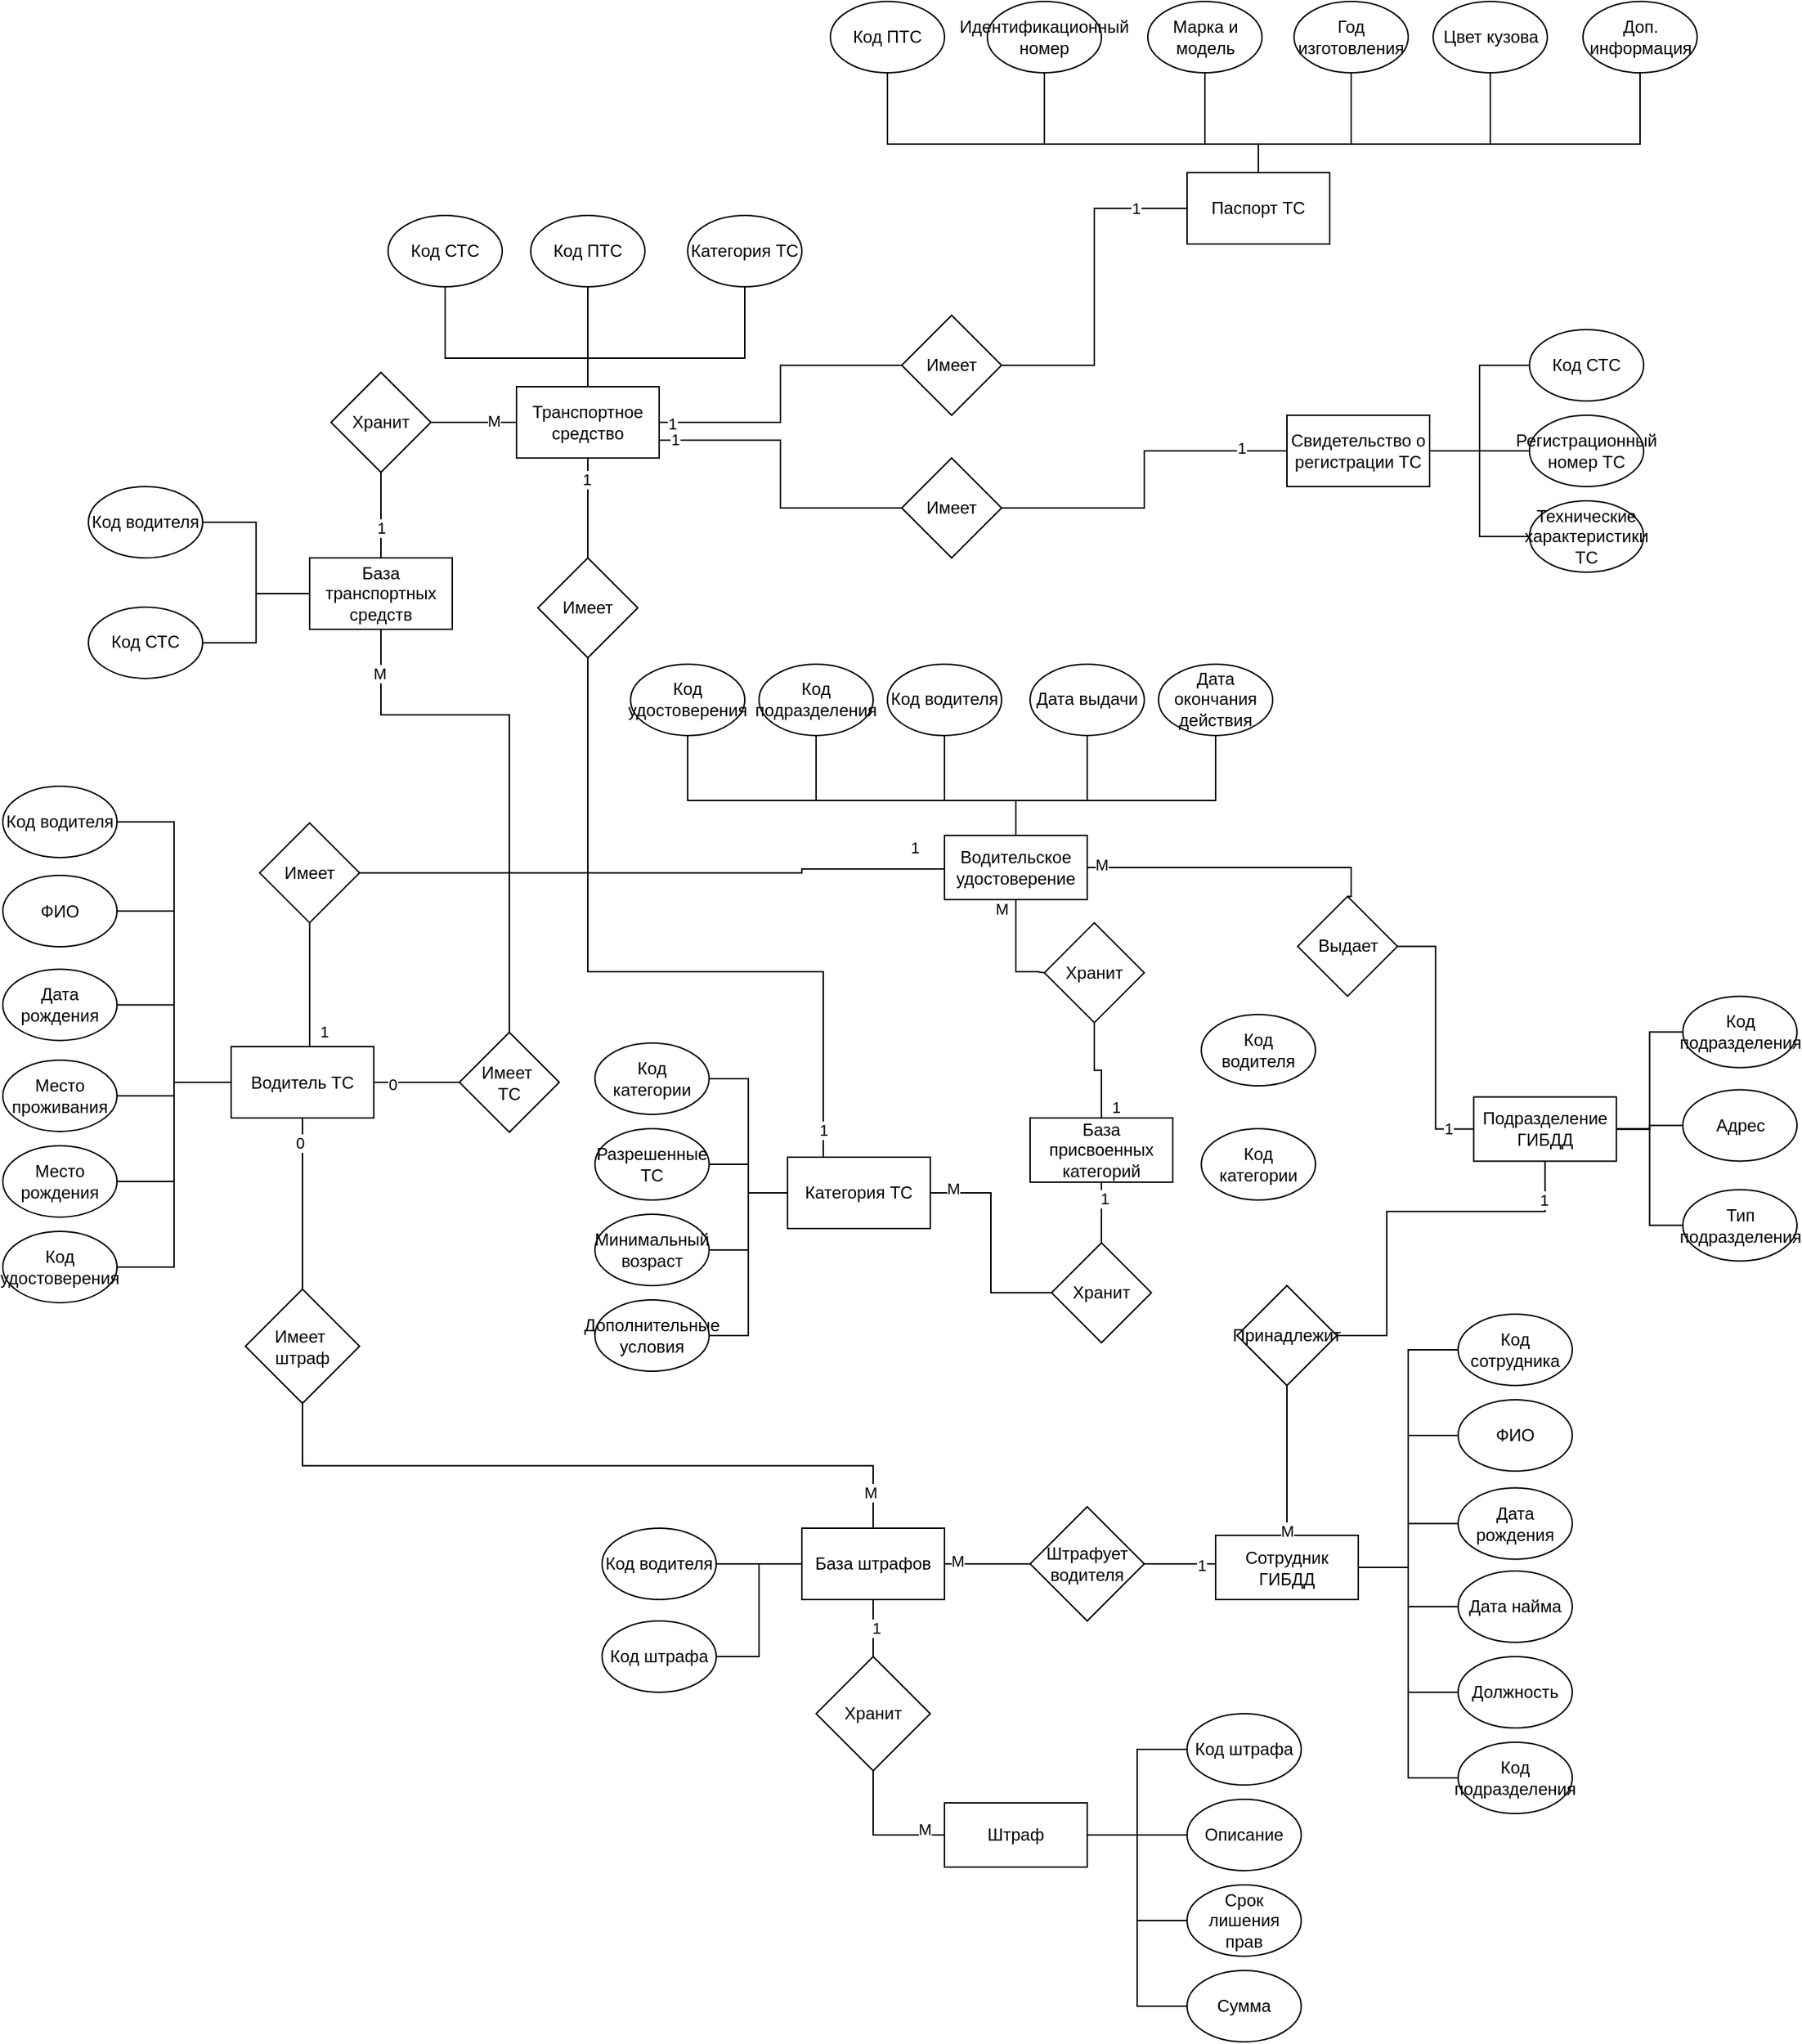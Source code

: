 <mxfile version="24.7.17">
  <diagram name="Страница — 1" id="ckJL72oD4UZl0WmPAvJ0">
    <mxGraphModel dx="636" dy="321" grid="1" gridSize="10" guides="1" tooltips="1" connect="1" arrows="1" fold="1" page="1" pageScale="1" pageWidth="1920" pageHeight="1920" math="0" shadow="0">
      <root>
        <mxCell id="0" />
        <mxCell id="1" parent="0" />
        <mxCell id="nbJ6CdIQrGUm-VfRqVgE-41" style="edgeStyle=orthogonalEdgeStyle;rounded=0;orthogonalLoop=1;jettySize=auto;html=1;entryX=0;entryY=0.5;entryDx=0;entryDy=0;endArrow=none;endFill=0;" edge="1" parent="1" source="nbJ6CdIQrGUm-VfRqVgE-1" target="nbJ6CdIQrGUm-VfRqVgE-39">
          <mxGeometry relative="1" as="geometry">
            <Array as="points">
              <mxPoint x="930" y="770" />
              <mxPoint x="945" y="770" />
            </Array>
          </mxGeometry>
        </mxCell>
        <mxCell id="nbJ6CdIQrGUm-VfRqVgE-63" value="M" style="edgeLabel;html=1;align=center;verticalAlign=middle;resizable=0;points=[];" vertex="1" connectable="0" parent="nbJ6CdIQrGUm-VfRqVgE-41">
          <mxGeometry x="-0.802" y="2" relative="1" as="geometry">
            <mxPoint x="-12" y="-1" as="offset" />
          </mxGeometry>
        </mxCell>
        <mxCell id="nbJ6CdIQrGUm-VfRqVgE-44" style="edgeStyle=orthogonalEdgeStyle;rounded=0;orthogonalLoop=1;jettySize=auto;html=1;entryX=1;entryY=0.5;entryDx=0;entryDy=0;endArrow=none;endFill=0;" edge="1" parent="1" source="nbJ6CdIQrGUm-VfRqVgE-1" target="nbJ6CdIQrGUm-VfRqVgE-20">
          <mxGeometry relative="1" as="geometry">
            <Array as="points">
              <mxPoint x="780" y="698" />
            </Array>
          </mxGeometry>
        </mxCell>
        <mxCell id="nbJ6CdIQrGUm-VfRqVgE-60" value="1" style="edgeLabel;html=1;align=center;verticalAlign=middle;resizable=0;points=[];" vertex="1" connectable="0" parent="nbJ6CdIQrGUm-VfRqVgE-44">
          <mxGeometry x="-0.842" y="-3" relative="1" as="geometry">
            <mxPoint x="11" y="-12" as="offset" />
          </mxGeometry>
        </mxCell>
        <mxCell id="nbJ6CdIQrGUm-VfRqVgE-67" style="edgeStyle=orthogonalEdgeStyle;rounded=0;orthogonalLoop=1;jettySize=auto;html=1;exitX=1;exitY=0.5;exitDx=0;exitDy=0;entryX=0.5;entryY=0;entryDx=0;entryDy=0;endArrow=none;endFill=0;" edge="1" parent="1" source="nbJ6CdIQrGUm-VfRqVgE-1" target="nbJ6CdIQrGUm-VfRqVgE-66">
          <mxGeometry relative="1" as="geometry">
            <Array as="points">
              <mxPoint x="1165" y="697" />
            </Array>
          </mxGeometry>
        </mxCell>
        <mxCell id="nbJ6CdIQrGUm-VfRqVgE-71" value="M" style="edgeLabel;html=1;align=center;verticalAlign=middle;resizable=0;points=[];" vertex="1" connectable="0" parent="nbJ6CdIQrGUm-VfRqVgE-67">
          <mxGeometry x="-0.903" y="2" relative="1" as="geometry">
            <mxPoint as="offset" />
          </mxGeometry>
        </mxCell>
        <mxCell id="PvoHj5nDGU-bTcy0h9lv-57" style="edgeStyle=orthogonalEdgeStyle;rounded=0;orthogonalLoop=1;jettySize=auto;html=1;entryX=0.5;entryY=1;entryDx=0;entryDy=0;endArrow=none;endFill=0;" edge="1" parent="1" source="nbJ6CdIQrGUm-VfRqVgE-1" target="nbJ6CdIQrGUm-VfRqVgE-9">
          <mxGeometry relative="1" as="geometry">
            <Array as="points">
              <mxPoint x="930" y="650" />
              <mxPoint x="700" y="650" />
            </Array>
          </mxGeometry>
        </mxCell>
        <mxCell id="PvoHj5nDGU-bTcy0h9lv-58" style="edgeStyle=orthogonalEdgeStyle;rounded=0;orthogonalLoop=1;jettySize=auto;html=1;entryX=0.5;entryY=1;entryDx=0;entryDy=0;endArrow=none;endFill=0;" edge="1" parent="1" source="nbJ6CdIQrGUm-VfRqVgE-1" target="nbJ6CdIQrGUm-VfRqVgE-26">
          <mxGeometry relative="1" as="geometry">
            <Array as="points">
              <mxPoint x="930" y="650" />
              <mxPoint x="790" y="650" />
            </Array>
          </mxGeometry>
        </mxCell>
        <mxCell id="PvoHj5nDGU-bTcy0h9lv-59" style="edgeStyle=orthogonalEdgeStyle;rounded=0;orthogonalLoop=1;jettySize=auto;html=1;entryX=0.5;entryY=1;entryDx=0;entryDy=0;endArrow=none;endFill=0;" edge="1" parent="1" source="nbJ6CdIQrGUm-VfRqVgE-1" target="PvoHj5nDGU-bTcy0h9lv-19">
          <mxGeometry relative="1" as="geometry">
            <Array as="points">
              <mxPoint x="930" y="650" />
              <mxPoint x="880" y="650" />
            </Array>
          </mxGeometry>
        </mxCell>
        <mxCell id="PvoHj5nDGU-bTcy0h9lv-61" style="edgeStyle=orthogonalEdgeStyle;rounded=0;orthogonalLoop=1;jettySize=auto;html=1;entryX=0.5;entryY=1;entryDx=0;entryDy=0;endArrow=none;endFill=0;" edge="1" parent="1" source="nbJ6CdIQrGUm-VfRqVgE-1" target="nbJ6CdIQrGUm-VfRqVgE-5">
          <mxGeometry relative="1" as="geometry">
            <Array as="points">
              <mxPoint x="930" y="650" />
              <mxPoint x="980" y="650" />
            </Array>
          </mxGeometry>
        </mxCell>
        <mxCell id="PvoHj5nDGU-bTcy0h9lv-62" style="edgeStyle=orthogonalEdgeStyle;rounded=0;orthogonalLoop=1;jettySize=auto;html=1;entryX=0.5;entryY=1;entryDx=0;entryDy=0;endArrow=none;endFill=0;" edge="1" parent="1" source="nbJ6CdIQrGUm-VfRqVgE-1" target="nbJ6CdIQrGUm-VfRqVgE-28">
          <mxGeometry relative="1" as="geometry">
            <Array as="points">
              <mxPoint x="930" y="650" />
              <mxPoint x="1070" y="650" />
            </Array>
          </mxGeometry>
        </mxCell>
        <mxCell id="nbJ6CdIQrGUm-VfRqVgE-1" value="Водительское удостоверение" style="rounded=0;whiteSpace=wrap;html=1;" vertex="1" parent="1">
          <mxGeometry x="880" y="674.45" width="100" height="45" as="geometry" />
        </mxCell>
        <mxCell id="nbJ6CdIQrGUm-VfRqVgE-3" value="ФИО" style="ellipse;whiteSpace=wrap;html=1;" vertex="1" parent="1">
          <mxGeometry x="220" y="702.5" width="80" height="50" as="geometry" />
        </mxCell>
        <mxCell id="nbJ6CdIQrGUm-VfRqVgE-4" value="Дата рождения" style="ellipse;whiteSpace=wrap;html=1;" vertex="1" parent="1">
          <mxGeometry x="220" y="768.21" width="80" height="50" as="geometry" />
        </mxCell>
        <mxCell id="nbJ6CdIQrGUm-VfRqVgE-5" value="Дата выдачи" style="ellipse;whiteSpace=wrap;html=1;" vertex="1" parent="1">
          <mxGeometry x="940" y="554.45" width="80" height="50" as="geometry" />
        </mxCell>
        <mxCell id="nbJ6CdIQrGUm-VfRqVgE-6" value="Место проживания" style="ellipse;whiteSpace=wrap;html=1;" vertex="1" parent="1">
          <mxGeometry x="220" y="831.95" width="80" height="50" as="geometry" />
        </mxCell>
        <mxCell id="nbJ6CdIQrGUm-VfRqVgE-7" value="Место рождения" style="ellipse;whiteSpace=wrap;html=1;" vertex="1" parent="1">
          <mxGeometry x="220" y="891.95" width="80" height="50" as="geometry" />
        </mxCell>
        <mxCell id="nbJ6CdIQrGUm-VfRqVgE-9" value="Код удостоверения" style="ellipse;whiteSpace=wrap;html=1;" vertex="1" parent="1">
          <mxGeometry x="660" y="554.45" width="80" height="50" as="geometry" />
        </mxCell>
        <mxCell id="nbJ6CdIQrGUm-VfRqVgE-21" style="edgeStyle=orthogonalEdgeStyle;rounded=0;orthogonalLoop=1;jettySize=auto;html=1;entryX=0.5;entryY=1;entryDx=0;entryDy=0;endArrow=none;endFill=0;" edge="1" parent="1" source="nbJ6CdIQrGUm-VfRqVgE-10" target="nbJ6CdIQrGUm-VfRqVgE-20">
          <mxGeometry relative="1" as="geometry">
            <Array as="points">
              <mxPoint x="435" y="762.5" />
              <mxPoint x="435" y="762.5" />
            </Array>
          </mxGeometry>
        </mxCell>
        <mxCell id="nbJ6CdIQrGUm-VfRqVgE-30" value="1" style="edgeLabel;html=1;align=center;verticalAlign=middle;resizable=0;points=[];" vertex="1" connectable="0" parent="nbJ6CdIQrGUm-VfRqVgE-21">
          <mxGeometry x="-0.742" relative="1" as="geometry">
            <mxPoint x="10" as="offset" />
          </mxGeometry>
        </mxCell>
        <mxCell id="PvoHj5nDGU-bTcy0h9lv-40" style="edgeStyle=orthogonalEdgeStyle;rounded=0;orthogonalLoop=1;jettySize=auto;html=1;entryX=1;entryY=0.5;entryDx=0;entryDy=0;endArrow=none;endFill=0;" edge="1" parent="1" source="nbJ6CdIQrGUm-VfRqVgE-10" target="nbJ6CdIQrGUm-VfRqVgE-18">
          <mxGeometry relative="1" as="geometry" />
        </mxCell>
        <mxCell id="PvoHj5nDGU-bTcy0h9lv-41" style="edgeStyle=orthogonalEdgeStyle;rounded=0;orthogonalLoop=1;jettySize=auto;html=1;entryX=1;entryY=0.5;entryDx=0;entryDy=0;endArrow=none;endFill=0;" edge="1" parent="1" source="nbJ6CdIQrGUm-VfRqVgE-10" target="nbJ6CdIQrGUm-VfRqVgE-3">
          <mxGeometry relative="1" as="geometry" />
        </mxCell>
        <mxCell id="PvoHj5nDGU-bTcy0h9lv-42" style="edgeStyle=orthogonalEdgeStyle;rounded=0;orthogonalLoop=1;jettySize=auto;html=1;entryX=1;entryY=0.5;entryDx=0;entryDy=0;endArrow=none;endFill=0;" edge="1" parent="1" source="nbJ6CdIQrGUm-VfRqVgE-10" target="nbJ6CdIQrGUm-VfRqVgE-4">
          <mxGeometry relative="1" as="geometry" />
        </mxCell>
        <mxCell id="PvoHj5nDGU-bTcy0h9lv-43" style="edgeStyle=orthogonalEdgeStyle;rounded=0;orthogonalLoop=1;jettySize=auto;html=1;entryX=1;entryY=0.5;entryDx=0;entryDy=0;endArrow=none;endFill=0;" edge="1" parent="1" source="nbJ6CdIQrGUm-VfRqVgE-10" target="nbJ6CdIQrGUm-VfRqVgE-6">
          <mxGeometry relative="1" as="geometry" />
        </mxCell>
        <mxCell id="PvoHj5nDGU-bTcy0h9lv-44" style="edgeStyle=orthogonalEdgeStyle;rounded=0;orthogonalLoop=1;jettySize=auto;html=1;entryX=1;entryY=0.5;entryDx=0;entryDy=0;endArrow=none;endFill=0;" edge="1" parent="1" source="nbJ6CdIQrGUm-VfRqVgE-10" target="nbJ6CdIQrGUm-VfRqVgE-7">
          <mxGeometry relative="1" as="geometry" />
        </mxCell>
        <mxCell id="PvoHj5nDGU-bTcy0h9lv-45" style="edgeStyle=orthogonalEdgeStyle;rounded=0;orthogonalLoop=1;jettySize=auto;html=1;entryX=1;entryY=0.5;entryDx=0;entryDy=0;endArrow=none;endFill=0;" edge="1" parent="1" source="nbJ6CdIQrGUm-VfRqVgE-10" target="PvoHj5nDGU-bTcy0h9lv-20">
          <mxGeometry relative="1" as="geometry" />
        </mxCell>
        <mxCell id="PvoHj5nDGU-bTcy0h9lv-94" style="edgeStyle=orthogonalEdgeStyle;rounded=0;orthogonalLoop=1;jettySize=auto;html=1;endArrow=none;endFill=0;" edge="1" parent="1" source="nbJ6CdIQrGUm-VfRqVgE-10" target="PvoHj5nDGU-bTcy0h9lv-93">
          <mxGeometry relative="1" as="geometry" />
        </mxCell>
        <mxCell id="PvoHj5nDGU-bTcy0h9lv-125" value="0" style="edgeLabel;html=1;align=center;verticalAlign=middle;resizable=0;points=[];" vertex="1" connectable="0" parent="PvoHj5nDGU-bTcy0h9lv-94">
          <mxGeometry x="-0.705" y="-2" relative="1" as="geometry">
            <mxPoint as="offset" />
          </mxGeometry>
        </mxCell>
        <mxCell id="PvoHj5nDGU-bTcy0h9lv-132" style="edgeStyle=orthogonalEdgeStyle;rounded=0;orthogonalLoop=1;jettySize=auto;html=1;entryX=0;entryY=0.5;entryDx=0;entryDy=0;endArrow=none;endFill=0;" edge="1" parent="1" source="nbJ6CdIQrGUm-VfRqVgE-10" target="PvoHj5nDGU-bTcy0h9lv-130">
          <mxGeometry relative="1" as="geometry" />
        </mxCell>
        <mxCell id="PvoHj5nDGU-bTcy0h9lv-135" value="0" style="edgeLabel;html=1;align=center;verticalAlign=middle;resizable=0;points=[];" vertex="1" connectable="0" parent="PvoHj5nDGU-bTcy0h9lv-132">
          <mxGeometry x="-0.575" y="-1" relative="1" as="geometry">
            <mxPoint as="offset" />
          </mxGeometry>
        </mxCell>
        <mxCell id="nbJ6CdIQrGUm-VfRqVgE-10" value="Водитель ТС" style="rounded=0;whiteSpace=wrap;html=1;" vertex="1" parent="1">
          <mxGeometry x="380" y="822.5" width="100" height="50" as="geometry" />
        </mxCell>
        <mxCell id="nbJ6CdIQrGUm-VfRqVgE-18" value="Код водителя" style="ellipse;whiteSpace=wrap;html=1;" vertex="1" parent="1">
          <mxGeometry x="220" y="640" width="80" height="50" as="geometry" />
        </mxCell>
        <mxCell id="nbJ6CdIQrGUm-VfRqVgE-20" value="Имеет" style="rhombus;whiteSpace=wrap;html=1;" vertex="1" parent="1">
          <mxGeometry x="400" y="665.71" width="70" height="70" as="geometry" />
        </mxCell>
        <mxCell id="nbJ6CdIQrGUm-VfRqVgE-26" value="Код подразделения" style="ellipse;whiteSpace=wrap;html=1;" vertex="1" parent="1">
          <mxGeometry x="750" y="554.45" width="80" height="50" as="geometry" />
        </mxCell>
        <mxCell id="nbJ6CdIQrGUm-VfRqVgE-28" value="Дата окончания действия" style="ellipse;whiteSpace=wrap;html=1;" vertex="1" parent="1">
          <mxGeometry x="1030" y="554.45" width="80" height="50" as="geometry" />
        </mxCell>
        <mxCell id="nbJ6CdIQrGUm-VfRqVgE-45" style="edgeStyle=orthogonalEdgeStyle;rounded=0;orthogonalLoop=1;jettySize=auto;html=1;entryX=0.5;entryY=0;entryDx=0;entryDy=0;endArrow=none;endFill=0;" edge="1" parent="1" source="nbJ6CdIQrGUm-VfRqVgE-39" target="PvoHj5nDGU-bTcy0h9lv-192">
          <mxGeometry relative="1" as="geometry" />
        </mxCell>
        <mxCell id="nbJ6CdIQrGUm-VfRqVgE-61" value="1" style="edgeLabel;html=1;align=center;verticalAlign=middle;resizable=0;points=[];" vertex="1" connectable="0" parent="nbJ6CdIQrGUm-VfRqVgE-45">
          <mxGeometry x="0.796" y="-2" relative="1" as="geometry">
            <mxPoint x="12" as="offset" />
          </mxGeometry>
        </mxCell>
        <mxCell id="nbJ6CdIQrGUm-VfRqVgE-39" value="Хранит" style="rhombus;whiteSpace=wrap;html=1;" vertex="1" parent="1">
          <mxGeometry x="950" y="735.71" width="70" height="70" as="geometry" />
        </mxCell>
        <mxCell id="PvoHj5nDGU-bTcy0h9lv-46" style="edgeStyle=orthogonalEdgeStyle;rounded=0;orthogonalLoop=1;jettySize=auto;html=1;entryX=1;entryY=0.5;entryDx=0;entryDy=0;endArrow=none;endFill=0;" edge="1" parent="1" source="nbJ6CdIQrGUm-VfRqVgE-43" target="nbJ6CdIQrGUm-VfRqVgE-47">
          <mxGeometry relative="1" as="geometry" />
        </mxCell>
        <mxCell id="PvoHj5nDGU-bTcy0h9lv-47" style="edgeStyle=orthogonalEdgeStyle;rounded=0;orthogonalLoop=1;jettySize=auto;html=1;entryX=1;entryY=0.5;entryDx=0;entryDy=0;endArrow=none;endFill=0;" edge="1" parent="1" source="nbJ6CdIQrGUm-VfRqVgE-43" target="nbJ6CdIQrGUm-VfRqVgE-51">
          <mxGeometry relative="1" as="geometry" />
        </mxCell>
        <mxCell id="PvoHj5nDGU-bTcy0h9lv-48" style="edgeStyle=orthogonalEdgeStyle;rounded=0;orthogonalLoop=1;jettySize=auto;html=1;entryX=1;entryY=0.5;entryDx=0;entryDy=0;endArrow=none;endFill=0;" edge="1" parent="1" source="nbJ6CdIQrGUm-VfRqVgE-43" target="nbJ6CdIQrGUm-VfRqVgE-52">
          <mxGeometry relative="1" as="geometry" />
        </mxCell>
        <mxCell id="PvoHj5nDGU-bTcy0h9lv-49" style="edgeStyle=orthogonalEdgeStyle;rounded=0;orthogonalLoop=1;jettySize=auto;html=1;entryX=1;entryY=0.5;entryDx=0;entryDy=0;endArrow=none;endFill=0;" edge="1" parent="1" source="nbJ6CdIQrGUm-VfRqVgE-43" target="nbJ6CdIQrGUm-VfRqVgE-53">
          <mxGeometry relative="1" as="geometry" />
        </mxCell>
        <mxCell id="nbJ6CdIQrGUm-VfRqVgE-43" value="Категория ТС" style="rounded=0;whiteSpace=wrap;html=1;" vertex="1" parent="1">
          <mxGeometry x="770" y="900" width="100" height="50" as="geometry" />
        </mxCell>
        <mxCell id="nbJ6CdIQrGUm-VfRqVgE-47" value="Код категории" style="ellipse;whiteSpace=wrap;html=1;" vertex="1" parent="1">
          <mxGeometry x="635" y="820" width="80" height="50" as="geometry" />
        </mxCell>
        <mxCell id="nbJ6CdIQrGUm-VfRqVgE-51" value="Разрешенные ТС" style="ellipse;whiteSpace=wrap;html=1;" vertex="1" parent="1">
          <mxGeometry x="635" y="880" width="80" height="50" as="geometry" />
        </mxCell>
        <mxCell id="nbJ6CdIQrGUm-VfRqVgE-52" value="Минимальный возраст" style="ellipse;whiteSpace=wrap;html=1;" vertex="1" parent="1">
          <mxGeometry x="635" y="940" width="80" height="50" as="geometry" />
        </mxCell>
        <mxCell id="nbJ6CdIQrGUm-VfRqVgE-53" value="Дополнительные условия" style="ellipse;whiteSpace=wrap;html=1;" vertex="1" parent="1">
          <mxGeometry x="635" y="1000" width="80" height="50" as="geometry" />
        </mxCell>
        <mxCell id="PvoHj5nDGU-bTcy0h9lv-63" style="edgeStyle=orthogonalEdgeStyle;rounded=0;orthogonalLoop=1;jettySize=auto;html=1;entryX=1;entryY=0.5;entryDx=0;entryDy=0;endArrow=none;endFill=0;" edge="1" parent="1" source="nbJ6CdIQrGUm-VfRqVgE-64" target="nbJ6CdIQrGUm-VfRqVgE-97">
          <mxGeometry relative="1" as="geometry">
            <Array as="points">
              <mxPoint x="1301" y="938" />
              <mxPoint x="1190" y="938" />
              <mxPoint x="1190" y="1025" />
            </Array>
          </mxGeometry>
        </mxCell>
        <mxCell id="PvoHj5nDGU-bTcy0h9lv-68" value="1" style="edgeLabel;html=1;align=center;verticalAlign=middle;resizable=0;points=[];" vertex="1" connectable="0" parent="PvoHj5nDGU-bTcy0h9lv-63">
          <mxGeometry x="-0.798" y="-1" relative="1" as="geometry">
            <mxPoint as="offset" />
          </mxGeometry>
        </mxCell>
        <mxCell id="PvoHj5nDGU-bTcy0h9lv-64" style="edgeStyle=orthogonalEdgeStyle;rounded=0;orthogonalLoop=1;jettySize=auto;html=1;entryX=0;entryY=0.5;entryDx=0;entryDy=0;endArrow=none;endFill=0;" edge="1" parent="1" source="nbJ6CdIQrGUm-VfRqVgE-64" target="nbJ6CdIQrGUm-VfRqVgE-72">
          <mxGeometry relative="1" as="geometry" />
        </mxCell>
        <mxCell id="PvoHj5nDGU-bTcy0h9lv-66" style="edgeStyle=orthogonalEdgeStyle;rounded=0;orthogonalLoop=1;jettySize=auto;html=1;entryX=0;entryY=0.5;entryDx=0;entryDy=0;endArrow=none;endFill=0;" edge="1" parent="1" source="nbJ6CdIQrGUm-VfRqVgE-64" target="nbJ6CdIQrGUm-VfRqVgE-74">
          <mxGeometry relative="1" as="geometry" />
        </mxCell>
        <mxCell id="PvoHj5nDGU-bTcy0h9lv-67" style="edgeStyle=orthogonalEdgeStyle;rounded=0;orthogonalLoop=1;jettySize=auto;html=1;entryX=0;entryY=0.5;entryDx=0;entryDy=0;endArrow=none;endFill=0;" edge="1" parent="1" source="nbJ6CdIQrGUm-VfRqVgE-64" target="nbJ6CdIQrGUm-VfRqVgE-76">
          <mxGeometry relative="1" as="geometry" />
        </mxCell>
        <mxCell id="nbJ6CdIQrGUm-VfRqVgE-64" value="Подразделение ГИБДД" style="rounded=0;whiteSpace=wrap;html=1;" vertex="1" parent="1">
          <mxGeometry x="1250.89" y="857.78" width="100" height="45" as="geometry" />
        </mxCell>
        <mxCell id="nbJ6CdIQrGUm-VfRqVgE-69" style="edgeStyle=orthogonalEdgeStyle;rounded=0;orthogonalLoop=1;jettySize=auto;html=1;entryX=0;entryY=0.5;entryDx=0;entryDy=0;endArrow=none;endFill=0;" edge="1" parent="1" source="nbJ6CdIQrGUm-VfRqVgE-66" target="nbJ6CdIQrGUm-VfRqVgE-64">
          <mxGeometry relative="1" as="geometry" />
        </mxCell>
        <mxCell id="nbJ6CdIQrGUm-VfRqVgE-70" value="1" style="edgeLabel;html=1;align=center;verticalAlign=middle;resizable=0;points=[];" vertex="1" connectable="0" parent="nbJ6CdIQrGUm-VfRqVgE-69">
          <mxGeometry x="0.8" y="1" relative="1" as="geometry">
            <mxPoint as="offset" />
          </mxGeometry>
        </mxCell>
        <mxCell id="nbJ6CdIQrGUm-VfRqVgE-66" value="Выдает" style="rhombus;whiteSpace=wrap;html=1;" vertex="1" parent="1">
          <mxGeometry x="1127.5" y="717.23" width="70" height="70" as="geometry" />
        </mxCell>
        <mxCell id="nbJ6CdIQrGUm-VfRqVgE-72" value="Код подразделения" style="ellipse;whiteSpace=wrap;html=1;" vertex="1" parent="1">
          <mxGeometry x="1397.5" y="787.23" width="80" height="50" as="geometry" />
        </mxCell>
        <mxCell id="nbJ6CdIQrGUm-VfRqVgE-74" value="Адрес" style="ellipse;whiteSpace=wrap;html=1;" vertex="1" parent="1">
          <mxGeometry x="1397.5" y="852.78" width="80" height="50" as="geometry" />
        </mxCell>
        <mxCell id="nbJ6CdIQrGUm-VfRqVgE-76" value="Тип подразделения" style="ellipse;whiteSpace=wrap;html=1;" vertex="1" parent="1">
          <mxGeometry x="1397.5" y="922.78" width="80" height="50" as="geometry" />
        </mxCell>
        <mxCell id="PvoHj5nDGU-bTcy0h9lv-69" style="edgeStyle=orthogonalEdgeStyle;rounded=0;orthogonalLoop=1;jettySize=auto;html=1;entryX=0;entryY=0.5;entryDx=0;entryDy=0;endArrow=none;endFill=0;" edge="1" parent="1" source="nbJ6CdIQrGUm-VfRqVgE-94" target="PvoHj5nDGU-bTcy0h9lv-24">
          <mxGeometry relative="1" as="geometry" />
        </mxCell>
        <mxCell id="PvoHj5nDGU-bTcy0h9lv-70" style="edgeStyle=orthogonalEdgeStyle;rounded=0;orthogonalLoop=1;jettySize=auto;html=1;entryX=0;entryY=0.5;entryDx=0;entryDy=0;endArrow=none;endFill=0;" edge="1" parent="1" source="nbJ6CdIQrGUm-VfRqVgE-94" target="PvoHj5nDGU-bTcy0h9lv-5">
          <mxGeometry relative="1" as="geometry" />
        </mxCell>
        <mxCell id="PvoHj5nDGU-bTcy0h9lv-71" style="edgeStyle=orthogonalEdgeStyle;rounded=0;orthogonalLoop=1;jettySize=auto;html=1;entryX=0;entryY=0.5;entryDx=0;entryDy=0;endArrow=none;endFill=0;" edge="1" parent="1" source="nbJ6CdIQrGUm-VfRqVgE-94" target="PvoHj5nDGU-bTcy0h9lv-15">
          <mxGeometry relative="1" as="geometry" />
        </mxCell>
        <mxCell id="PvoHj5nDGU-bTcy0h9lv-72" style="edgeStyle=orthogonalEdgeStyle;rounded=0;orthogonalLoop=1;jettySize=auto;html=1;entryX=0;entryY=0.5;entryDx=0;entryDy=0;endArrow=none;endFill=0;" edge="1" parent="1" source="nbJ6CdIQrGUm-VfRqVgE-94" target="PvoHj5nDGU-bTcy0h9lv-7">
          <mxGeometry relative="1" as="geometry" />
        </mxCell>
        <mxCell id="PvoHj5nDGU-bTcy0h9lv-73" style="edgeStyle=orthogonalEdgeStyle;rounded=0;orthogonalLoop=1;jettySize=auto;html=1;entryX=0;entryY=0.5;entryDx=0;entryDy=0;endArrow=none;endFill=0;" edge="1" parent="1" source="nbJ6CdIQrGUm-VfRqVgE-94" target="PvoHj5nDGU-bTcy0h9lv-6">
          <mxGeometry relative="1" as="geometry" />
        </mxCell>
        <mxCell id="PvoHj5nDGU-bTcy0h9lv-74" style="edgeStyle=orthogonalEdgeStyle;rounded=0;orthogonalLoop=1;jettySize=auto;html=1;entryX=0;entryY=0.5;entryDx=0;entryDy=0;endArrow=none;endFill=0;" edge="1" parent="1" source="nbJ6CdIQrGUm-VfRqVgE-94" target="PvoHj5nDGU-bTcy0h9lv-13">
          <mxGeometry relative="1" as="geometry" />
        </mxCell>
        <mxCell id="PvoHj5nDGU-bTcy0h9lv-97" style="edgeStyle=orthogonalEdgeStyle;rounded=0;orthogonalLoop=1;jettySize=auto;html=1;entryX=1;entryY=0.5;entryDx=0;entryDy=0;endArrow=none;endFill=0;" edge="1" parent="1" source="nbJ6CdIQrGUm-VfRqVgE-94" target="PvoHj5nDGU-bTcy0h9lv-96">
          <mxGeometry relative="1" as="geometry">
            <Array as="points">
              <mxPoint x="1060" y="1185" />
              <mxPoint x="1060" y="1185" />
            </Array>
          </mxGeometry>
        </mxCell>
        <mxCell id="PvoHj5nDGU-bTcy0h9lv-150" value="1" style="edgeLabel;html=1;align=center;verticalAlign=middle;resizable=0;points=[];" vertex="1" connectable="0" parent="PvoHj5nDGU-bTcy0h9lv-97">
          <mxGeometry x="-0.588" y="1" relative="1" as="geometry">
            <mxPoint as="offset" />
          </mxGeometry>
        </mxCell>
        <mxCell id="nbJ6CdIQrGUm-VfRqVgE-94" value="Сотрудник ГИБДД" style="rounded=0;whiteSpace=wrap;html=1;" vertex="1" parent="1">
          <mxGeometry x="1070" y="1165" width="100" height="45" as="geometry" />
        </mxCell>
        <mxCell id="PvoHj5nDGU-bTcy0h9lv-1" style="edgeStyle=orthogonalEdgeStyle;rounded=0;orthogonalLoop=1;jettySize=auto;html=1;entryX=0.5;entryY=0;entryDx=0;entryDy=0;endArrow=none;endFill=0;exitX=0.5;exitY=1;exitDx=0;exitDy=0;" edge="1" parent="1" source="nbJ6CdIQrGUm-VfRqVgE-97" target="nbJ6CdIQrGUm-VfRqVgE-94">
          <mxGeometry relative="1" as="geometry">
            <mxPoint x="1120" y="1000" as="sourcePoint" />
          </mxGeometry>
        </mxCell>
        <mxCell id="PvoHj5nDGU-bTcy0h9lv-3" value="M" style="edgeLabel;html=1;align=center;verticalAlign=middle;resizable=0;points=[];" vertex="1" connectable="0" parent="PvoHj5nDGU-bTcy0h9lv-1">
          <mxGeometry x="0.372" y="-3" relative="1" as="geometry">
            <mxPoint x="3" y="30" as="offset" />
          </mxGeometry>
        </mxCell>
        <mxCell id="nbJ6CdIQrGUm-VfRqVgE-97" value="Принадлежит" style="rhombus;whiteSpace=wrap;html=1;" vertex="1" parent="1">
          <mxGeometry x="1085.0" y="990.0" width="70" height="70" as="geometry" />
        </mxCell>
        <mxCell id="PvoHj5nDGU-bTcy0h9lv-5" value="ФИО" style="ellipse;whiteSpace=wrap;html=1;" vertex="1" parent="1">
          <mxGeometry x="1240.0" y="1070" width="80" height="50" as="geometry" />
        </mxCell>
        <mxCell id="PvoHj5nDGU-bTcy0h9lv-6" value="Должность" style="ellipse;whiteSpace=wrap;html=1;" vertex="1" parent="1">
          <mxGeometry x="1240.0" y="1250" width="80" height="50" as="geometry" />
        </mxCell>
        <mxCell id="PvoHj5nDGU-bTcy0h9lv-7" value="Дата найма" style="ellipse;whiteSpace=wrap;html=1;" vertex="1" parent="1">
          <mxGeometry x="1240" y="1190" width="80" height="50" as="geometry" />
        </mxCell>
        <mxCell id="PvoHj5nDGU-bTcy0h9lv-13" value="Код подразделения" style="ellipse;whiteSpace=wrap;html=1;" vertex="1" parent="1">
          <mxGeometry x="1240" y="1310" width="80" height="50" as="geometry" />
        </mxCell>
        <mxCell id="PvoHj5nDGU-bTcy0h9lv-15" value="Дата рождения" style="ellipse;whiteSpace=wrap;html=1;" vertex="1" parent="1">
          <mxGeometry x="1240.0" y="1131.8" width="80" height="50" as="geometry" />
        </mxCell>
        <mxCell id="PvoHj5nDGU-bTcy0h9lv-19" value="Код водителя" style="ellipse;whiteSpace=wrap;html=1;" vertex="1" parent="1">
          <mxGeometry x="840" y="554.45" width="80" height="50" as="geometry" />
        </mxCell>
        <mxCell id="PvoHj5nDGU-bTcy0h9lv-20" value="Код удостоверения" style="ellipse;whiteSpace=wrap;html=1;" vertex="1" parent="1">
          <mxGeometry x="220" y="951.95" width="80" height="50" as="geometry" />
        </mxCell>
        <mxCell id="PvoHj5nDGU-bTcy0h9lv-24" value="Код сотрудника" style="ellipse;whiteSpace=wrap;html=1;" vertex="1" parent="1">
          <mxGeometry x="1240" y="1010" width="80" height="50" as="geometry" />
        </mxCell>
        <mxCell id="PvoHj5nDGU-bTcy0h9lv-75" style="edgeStyle=orthogonalEdgeStyle;rounded=0;orthogonalLoop=1;jettySize=auto;html=1;entryX=1;entryY=0.5;entryDx=0;entryDy=0;endArrow=none;endFill=0;" edge="1" parent="1" source="PvoHj5nDGU-bTcy0h9lv-26" target="PvoHj5nDGU-bTcy0h9lv-27">
          <mxGeometry relative="1" as="geometry" />
        </mxCell>
        <mxCell id="PvoHj5nDGU-bTcy0h9lv-76" style="edgeStyle=orthogonalEdgeStyle;rounded=0;orthogonalLoop=1;jettySize=auto;html=1;entryX=1;entryY=0.5;entryDx=0;entryDy=0;endArrow=none;endFill=0;" edge="1" parent="1" source="PvoHj5nDGU-bTcy0h9lv-26" target="PvoHj5nDGU-bTcy0h9lv-29">
          <mxGeometry relative="1" as="geometry" />
        </mxCell>
        <mxCell id="PvoHj5nDGU-bTcy0h9lv-111" style="edgeStyle=orthogonalEdgeStyle;rounded=0;orthogonalLoop=1;jettySize=auto;html=1;entryX=0.5;entryY=0;entryDx=0;entryDy=0;endArrow=none;endFill=0;" edge="1" parent="1" source="PvoHj5nDGU-bTcy0h9lv-26" target="PvoHj5nDGU-bTcy0h9lv-104">
          <mxGeometry relative="1" as="geometry" />
        </mxCell>
        <mxCell id="PvoHj5nDGU-bTcy0h9lv-123" value="1" style="edgeLabel;html=1;align=center;verticalAlign=middle;resizable=0;points=[];" vertex="1" connectable="0" parent="PvoHj5nDGU-bTcy0h9lv-111">
          <mxGeometry x="-0.011" y="2" relative="1" as="geometry">
            <mxPoint as="offset" />
          </mxGeometry>
        </mxCell>
        <mxCell id="PvoHj5nDGU-bTcy0h9lv-26" value="База штрафов" style="rounded=0;whiteSpace=wrap;html=1;" vertex="1" parent="1">
          <mxGeometry x="780" y="1160" width="100" height="50" as="geometry" />
        </mxCell>
        <mxCell id="PvoHj5nDGU-bTcy0h9lv-27" value="Код водителя" style="ellipse;whiteSpace=wrap;html=1;" vertex="1" parent="1">
          <mxGeometry x="640" y="1160" width="80" height="50" as="geometry" />
        </mxCell>
        <mxCell id="PvoHj5nDGU-bTcy0h9lv-29" value="Код штрафа" style="ellipse;whiteSpace=wrap;html=1;" vertex="1" parent="1">
          <mxGeometry x="640" y="1225" width="80" height="50" as="geometry" />
        </mxCell>
        <mxCell id="PvoHj5nDGU-bTcy0h9lv-105" style="edgeStyle=orthogonalEdgeStyle;rounded=0;orthogonalLoop=1;jettySize=auto;html=1;entryX=0;entryY=0.5;entryDx=0;entryDy=0;endArrow=none;endFill=0;" edge="1" parent="1" source="PvoHj5nDGU-bTcy0h9lv-78" target="PvoHj5nDGU-bTcy0h9lv-79">
          <mxGeometry relative="1" as="geometry" />
        </mxCell>
        <mxCell id="PvoHj5nDGU-bTcy0h9lv-106" style="edgeStyle=orthogonalEdgeStyle;rounded=0;orthogonalLoop=1;jettySize=auto;html=1;entryX=0;entryY=0.5;entryDx=0;entryDy=0;endArrow=none;endFill=0;" edge="1" parent="1" source="PvoHj5nDGU-bTcy0h9lv-78" target="PvoHj5nDGU-bTcy0h9lv-82">
          <mxGeometry relative="1" as="geometry" />
        </mxCell>
        <mxCell id="PvoHj5nDGU-bTcy0h9lv-108" style="edgeStyle=orthogonalEdgeStyle;rounded=0;orthogonalLoop=1;jettySize=auto;html=1;entryX=0;entryY=0.5;entryDx=0;entryDy=0;endArrow=none;endFill=0;" edge="1" parent="1" source="PvoHj5nDGU-bTcy0h9lv-78" target="PvoHj5nDGU-bTcy0h9lv-81">
          <mxGeometry relative="1" as="geometry" />
        </mxCell>
        <mxCell id="PvoHj5nDGU-bTcy0h9lv-109" style="edgeStyle=orthogonalEdgeStyle;rounded=0;orthogonalLoop=1;jettySize=auto;html=1;entryX=0;entryY=0.5;entryDx=0;entryDy=0;endArrow=none;endFill=0;" edge="1" parent="1" source="PvoHj5nDGU-bTcy0h9lv-78" target="PvoHj5nDGU-bTcy0h9lv-80">
          <mxGeometry relative="1" as="geometry" />
        </mxCell>
        <mxCell id="PvoHj5nDGU-bTcy0h9lv-117" style="edgeStyle=orthogonalEdgeStyle;rounded=0;orthogonalLoop=1;jettySize=auto;html=1;entryX=0.5;entryY=1;entryDx=0;entryDy=0;endArrow=none;endFill=0;" edge="1" parent="1" source="PvoHj5nDGU-bTcy0h9lv-78" target="PvoHj5nDGU-bTcy0h9lv-104">
          <mxGeometry relative="1" as="geometry" />
        </mxCell>
        <mxCell id="PvoHj5nDGU-bTcy0h9lv-124" value="M" style="edgeLabel;html=1;align=center;verticalAlign=middle;resizable=0;points=[];" vertex="1" connectable="0" parent="PvoHj5nDGU-bTcy0h9lv-117">
          <mxGeometry x="-0.695" y="-4" relative="1" as="geometry">
            <mxPoint as="offset" />
          </mxGeometry>
        </mxCell>
        <mxCell id="PvoHj5nDGU-bTcy0h9lv-78" value="Штраф" style="rounded=0;whiteSpace=wrap;html=1;" vertex="1" parent="1">
          <mxGeometry x="880" y="1352.5" width="100" height="45" as="geometry" />
        </mxCell>
        <mxCell id="PvoHj5nDGU-bTcy0h9lv-79" value="Код штрафа" style="ellipse;whiteSpace=wrap;html=1;" vertex="1" parent="1">
          <mxGeometry x="1050" y="1290" width="80" height="50" as="geometry" />
        </mxCell>
        <mxCell id="PvoHj5nDGU-bTcy0h9lv-80" value="Сумма" style="ellipse;whiteSpace=wrap;html=1;" vertex="1" parent="1">
          <mxGeometry x="1050" y="1470" width="80" height="50" as="geometry" />
        </mxCell>
        <mxCell id="PvoHj5nDGU-bTcy0h9lv-81" value="Срок лишения прав" style="ellipse;whiteSpace=wrap;html=1;" vertex="1" parent="1">
          <mxGeometry x="1050" y="1410" width="80" height="50" as="geometry" />
        </mxCell>
        <mxCell id="PvoHj5nDGU-bTcy0h9lv-82" value="Описание" style="ellipse;whiteSpace=wrap;html=1;" vertex="1" parent="1">
          <mxGeometry x="1050" y="1350" width="80" height="50" as="geometry" />
        </mxCell>
        <mxCell id="PvoHj5nDGU-bTcy0h9lv-95" style="edgeStyle=orthogonalEdgeStyle;rounded=0;orthogonalLoop=1;jettySize=auto;html=1;exitX=0.5;exitY=1;exitDx=0;exitDy=0;entryX=0.5;entryY=0;entryDx=0;entryDy=0;endArrow=none;endFill=0;" edge="1" parent="1" source="PvoHj5nDGU-bTcy0h9lv-93" target="PvoHj5nDGU-bTcy0h9lv-26">
          <mxGeometry relative="1" as="geometry" />
        </mxCell>
        <mxCell id="PvoHj5nDGU-bTcy0h9lv-126" value="M" style="edgeLabel;html=1;align=center;verticalAlign=middle;resizable=0;points=[];" vertex="1" connectable="0" parent="PvoHj5nDGU-bTcy0h9lv-95">
          <mxGeometry x="0.897" y="-2" relative="1" as="geometry">
            <mxPoint as="offset" />
          </mxGeometry>
        </mxCell>
        <mxCell id="PvoHj5nDGU-bTcy0h9lv-93" value="Имеет&amp;nbsp;&lt;div&gt;штраф&lt;/div&gt;" style="rhombus;whiteSpace=wrap;html=1;" vertex="1" parent="1">
          <mxGeometry x="390" y="992.5" width="80" height="80" as="geometry" />
        </mxCell>
        <mxCell id="PvoHj5nDGU-bTcy0h9lv-98" style="edgeStyle=orthogonalEdgeStyle;rounded=0;orthogonalLoop=1;jettySize=auto;html=1;entryX=1;entryY=0.5;entryDx=0;entryDy=0;endArrow=none;endFill=0;" edge="1" parent="1" source="PvoHj5nDGU-bTcy0h9lv-96" target="PvoHj5nDGU-bTcy0h9lv-26">
          <mxGeometry relative="1" as="geometry" />
        </mxCell>
        <mxCell id="PvoHj5nDGU-bTcy0h9lv-151" value="M" style="edgeLabel;html=1;align=center;verticalAlign=middle;resizable=0;points=[];" vertex="1" connectable="0" parent="PvoHj5nDGU-bTcy0h9lv-98">
          <mxGeometry x="0.72" y="-2" relative="1" as="geometry">
            <mxPoint as="offset" />
          </mxGeometry>
        </mxCell>
        <mxCell id="PvoHj5nDGU-bTcy0h9lv-96" value="Штрафует водителя" style="rhombus;whiteSpace=wrap;html=1;" vertex="1" parent="1">
          <mxGeometry x="940" y="1145" width="80" height="80" as="geometry" />
        </mxCell>
        <mxCell id="PvoHj5nDGU-bTcy0h9lv-104" value="Хранит" style="rhombus;whiteSpace=wrap;html=1;" vertex="1" parent="1">
          <mxGeometry x="790" y="1250" width="80" height="80" as="geometry" />
        </mxCell>
        <mxCell id="PvoHj5nDGU-bTcy0h9lv-186" style="edgeStyle=orthogonalEdgeStyle;rounded=0;orthogonalLoop=1;jettySize=auto;html=1;entryX=0.5;entryY=1;entryDx=0;entryDy=0;endArrow=none;endFill=0;" edge="1" parent="1" source="PvoHj5nDGU-bTcy0h9lv-119" target="PvoHj5nDGU-bTcy0h9lv-180">
          <mxGeometry relative="1" as="geometry">
            <Array as="points">
              <mxPoint x="1100" y="190" />
              <mxPoint x="840" y="190" />
            </Array>
          </mxGeometry>
        </mxCell>
        <mxCell id="PvoHj5nDGU-bTcy0h9lv-187" style="edgeStyle=orthogonalEdgeStyle;rounded=0;orthogonalLoop=1;jettySize=auto;html=1;entryX=0.5;entryY=1;entryDx=0;entryDy=0;endArrow=none;endFill=0;" edge="1" parent="1" source="PvoHj5nDGU-bTcy0h9lv-119" target="PvoHj5nDGU-bTcy0h9lv-181">
          <mxGeometry relative="1" as="geometry">
            <Array as="points">
              <mxPoint x="1100" y="190" />
              <mxPoint x="950" y="190" />
            </Array>
          </mxGeometry>
        </mxCell>
        <mxCell id="PvoHj5nDGU-bTcy0h9lv-188" style="edgeStyle=orthogonalEdgeStyle;rounded=0;orthogonalLoop=1;jettySize=auto;html=1;entryX=0.5;entryY=1;entryDx=0;entryDy=0;endArrow=none;endFill=0;" edge="1" parent="1" source="PvoHj5nDGU-bTcy0h9lv-119" target="PvoHj5nDGU-bTcy0h9lv-182">
          <mxGeometry relative="1" as="geometry">
            <Array as="points">
              <mxPoint x="1100" y="190" />
              <mxPoint x="1063" y="190" />
            </Array>
          </mxGeometry>
        </mxCell>
        <mxCell id="PvoHj5nDGU-bTcy0h9lv-189" style="edgeStyle=orthogonalEdgeStyle;rounded=0;orthogonalLoop=1;jettySize=auto;html=1;entryX=0.5;entryY=1;entryDx=0;entryDy=0;endArrow=none;endFill=0;" edge="1" parent="1" source="PvoHj5nDGU-bTcy0h9lv-119" target="PvoHj5nDGU-bTcy0h9lv-183">
          <mxGeometry relative="1" as="geometry">
            <Array as="points">
              <mxPoint x="1100" y="190" />
              <mxPoint x="1165" y="190" />
            </Array>
          </mxGeometry>
        </mxCell>
        <mxCell id="PvoHj5nDGU-bTcy0h9lv-190" style="edgeStyle=orthogonalEdgeStyle;rounded=0;orthogonalLoop=1;jettySize=auto;html=1;entryX=0.5;entryY=1;entryDx=0;entryDy=0;endArrow=none;endFill=0;" edge="1" parent="1" source="PvoHj5nDGU-bTcy0h9lv-119" target="PvoHj5nDGU-bTcy0h9lv-184">
          <mxGeometry relative="1" as="geometry">
            <Array as="points">
              <mxPoint x="1100" y="190" />
              <mxPoint x="1263" y="190" />
            </Array>
          </mxGeometry>
        </mxCell>
        <mxCell id="PvoHj5nDGU-bTcy0h9lv-191" style="edgeStyle=orthogonalEdgeStyle;rounded=0;orthogonalLoop=1;jettySize=auto;html=1;entryX=0.5;entryY=1;entryDx=0;entryDy=0;endArrow=none;endFill=0;" edge="1" parent="1" source="PvoHj5nDGU-bTcy0h9lv-119" target="PvoHj5nDGU-bTcy0h9lv-185">
          <mxGeometry relative="1" as="geometry">
            <Array as="points">
              <mxPoint x="1100" y="190" />
              <mxPoint x="1368" y="190" />
            </Array>
          </mxGeometry>
        </mxCell>
        <mxCell id="PvoHj5nDGU-bTcy0h9lv-119" value="Паспорт ТС" style="rounded=0;whiteSpace=wrap;html=1;" vertex="1" parent="1">
          <mxGeometry x="1050" y="210" width="100" height="50" as="geometry" />
        </mxCell>
        <mxCell id="PvoHj5nDGU-bTcy0h9lv-152" style="edgeStyle=orthogonalEdgeStyle;rounded=0;orthogonalLoop=1;jettySize=auto;html=1;entryX=0;entryY=0.5;entryDx=0;entryDy=0;endArrow=none;endFill=0;" edge="1" parent="1" source="PvoHj5nDGU-bTcy0h9lv-120" target="PvoHj5nDGU-bTcy0h9lv-147">
          <mxGeometry relative="1" as="geometry" />
        </mxCell>
        <mxCell id="PvoHj5nDGU-bTcy0h9lv-154" value="1" style="edgeLabel;html=1;align=center;verticalAlign=middle;resizable=0;points=[];" vertex="1" connectable="0" parent="PvoHj5nDGU-bTcy0h9lv-152">
          <mxGeometry x="-0.573" y="-1" relative="1" as="geometry">
            <mxPoint as="offset" />
          </mxGeometry>
        </mxCell>
        <mxCell id="PvoHj5nDGU-bTcy0h9lv-156" style="edgeStyle=orthogonalEdgeStyle;rounded=0;orthogonalLoop=1;jettySize=auto;html=1;entryX=0.5;entryY=1;entryDx=0;entryDy=0;endArrow=none;endFill=0;" edge="1" parent="1" source="PvoHj5nDGU-bTcy0h9lv-120" target="PvoHj5nDGU-bTcy0h9lv-127">
          <mxGeometry relative="1" as="geometry">
            <Array as="points">
              <mxPoint x="630" y="340" />
              <mxPoint x="530" y="340" />
            </Array>
          </mxGeometry>
        </mxCell>
        <mxCell id="PvoHj5nDGU-bTcy0h9lv-157" style="edgeStyle=orthogonalEdgeStyle;rounded=0;orthogonalLoop=1;jettySize=auto;html=1;entryX=0.5;entryY=1;entryDx=0;entryDy=0;endArrow=none;endFill=0;" edge="1" parent="1" source="PvoHj5nDGU-bTcy0h9lv-120" target="PvoHj5nDGU-bTcy0h9lv-128">
          <mxGeometry relative="1" as="geometry" />
        </mxCell>
        <mxCell id="PvoHj5nDGU-bTcy0h9lv-158" style="edgeStyle=orthogonalEdgeStyle;rounded=0;orthogonalLoop=1;jettySize=auto;html=1;entryX=0.5;entryY=1;entryDx=0;entryDy=0;endArrow=none;endFill=0;" edge="1" parent="1" source="PvoHj5nDGU-bTcy0h9lv-120" target="PvoHj5nDGU-bTcy0h9lv-129">
          <mxGeometry relative="1" as="geometry">
            <Array as="points">
              <mxPoint x="630" y="340" />
              <mxPoint x="740" y="340" />
            </Array>
          </mxGeometry>
        </mxCell>
        <mxCell id="PvoHj5nDGU-bTcy0h9lv-161" style="edgeStyle=orthogonalEdgeStyle;rounded=0;orthogonalLoop=1;jettySize=auto;html=1;entryX=0;entryY=0.5;entryDx=0;entryDy=0;endArrow=none;endFill=0;" edge="1" parent="1" source="PvoHj5nDGU-bTcy0h9lv-120" target="PvoHj5nDGU-bTcy0h9lv-160">
          <mxGeometry relative="1" as="geometry" />
        </mxCell>
        <mxCell id="PvoHj5nDGU-bTcy0h9lv-167" value="1" style="edgeLabel;html=1;align=center;verticalAlign=middle;resizable=0;points=[];" vertex="1" connectable="0" parent="PvoHj5nDGU-bTcy0h9lv-161">
          <mxGeometry x="-0.915" y="-1" relative="1" as="geometry">
            <mxPoint as="offset" />
          </mxGeometry>
        </mxCell>
        <mxCell id="PvoHj5nDGU-bTcy0h9lv-164" style="edgeStyle=orthogonalEdgeStyle;rounded=0;orthogonalLoop=1;jettySize=auto;html=1;exitX=1;exitY=0.75;exitDx=0;exitDy=0;entryX=0;entryY=0.5;entryDx=0;entryDy=0;endArrow=none;endFill=0;" edge="1" parent="1" source="PvoHj5nDGU-bTcy0h9lv-120" target="PvoHj5nDGU-bTcy0h9lv-163">
          <mxGeometry relative="1" as="geometry" />
        </mxCell>
        <mxCell id="PvoHj5nDGU-bTcy0h9lv-168" value="1" style="edgeLabel;html=1;align=center;verticalAlign=middle;resizable=0;points=[];" vertex="1" connectable="0" parent="PvoHj5nDGU-bTcy0h9lv-164">
          <mxGeometry x="-0.903" y="1" relative="1" as="geometry">
            <mxPoint as="offset" />
          </mxGeometry>
        </mxCell>
        <mxCell id="PvoHj5nDGU-bTcy0h9lv-120" value="Транспортное средство" style="rounded=0;whiteSpace=wrap;html=1;" vertex="1" parent="1">
          <mxGeometry x="580" y="360" width="100" height="50" as="geometry" />
        </mxCell>
        <mxCell id="PvoHj5nDGU-bTcy0h9lv-174" style="edgeStyle=orthogonalEdgeStyle;rounded=0;orthogonalLoop=1;jettySize=auto;html=1;entryX=0;entryY=0.5;entryDx=0;entryDy=0;endArrow=none;endFill=0;" edge="1" parent="1" source="PvoHj5nDGU-bTcy0h9lv-121" target="PvoHj5nDGU-bTcy0h9lv-172">
          <mxGeometry relative="1" as="geometry" />
        </mxCell>
        <mxCell id="PvoHj5nDGU-bTcy0h9lv-175" style="edgeStyle=orthogonalEdgeStyle;rounded=0;orthogonalLoop=1;jettySize=auto;html=1;entryX=0;entryY=0.5;entryDx=0;entryDy=0;endArrow=none;endFill=0;" edge="1" parent="1" source="PvoHj5nDGU-bTcy0h9lv-121" target="PvoHj5nDGU-bTcy0h9lv-171">
          <mxGeometry relative="1" as="geometry" />
        </mxCell>
        <mxCell id="PvoHj5nDGU-bTcy0h9lv-176" style="edgeStyle=orthogonalEdgeStyle;rounded=0;orthogonalLoop=1;jettySize=auto;html=1;entryX=0;entryY=0.5;entryDx=0;entryDy=0;endArrow=none;endFill=0;" edge="1" parent="1" source="PvoHj5nDGU-bTcy0h9lv-121" target="PvoHj5nDGU-bTcy0h9lv-173">
          <mxGeometry relative="1" as="geometry" />
        </mxCell>
        <mxCell id="PvoHj5nDGU-bTcy0h9lv-121" value="Свидетельство о регистрации ТС" style="rounded=0;whiteSpace=wrap;html=1;" vertex="1" parent="1">
          <mxGeometry x="1120" y="380" width="100" height="50" as="geometry" />
        </mxCell>
        <mxCell id="PvoHj5nDGU-bTcy0h9lv-127" value="Код СТС" style="ellipse;whiteSpace=wrap;html=1;" vertex="1" parent="1">
          <mxGeometry x="490" y="240.0" width="80" height="50" as="geometry" />
        </mxCell>
        <mxCell id="PvoHj5nDGU-bTcy0h9lv-128" value="Код ПТС" style="ellipse;whiteSpace=wrap;html=1;" vertex="1" parent="1">
          <mxGeometry x="590" y="240.0" width="80" height="50" as="geometry" />
        </mxCell>
        <mxCell id="PvoHj5nDGU-bTcy0h9lv-129" value="Категория ТС" style="ellipse;whiteSpace=wrap;html=1;" vertex="1" parent="1">
          <mxGeometry x="700" y="240.0" width="80" height="50" as="geometry" />
        </mxCell>
        <mxCell id="PvoHj5nDGU-bTcy0h9lv-133" style="edgeStyle=orthogonalEdgeStyle;rounded=0;orthogonalLoop=1;jettySize=auto;html=1;entryX=0.5;entryY=1;entryDx=0;entryDy=0;endArrow=none;endFill=0;" edge="1" parent="1" source="PvoHj5nDGU-bTcy0h9lv-130" target="PvoHj5nDGU-bTcy0h9lv-131">
          <mxGeometry relative="1" as="geometry">
            <Array as="points">
              <mxPoint x="575" y="590" />
              <mxPoint x="485" y="590" />
            </Array>
          </mxGeometry>
        </mxCell>
        <mxCell id="PvoHj5nDGU-bTcy0h9lv-136" value="M" style="edgeLabel;html=1;align=center;verticalAlign=middle;resizable=0;points=[];" vertex="1" connectable="0" parent="PvoHj5nDGU-bTcy0h9lv-133">
          <mxGeometry x="0.837" y="1" relative="1" as="geometry">
            <mxPoint as="offset" />
          </mxGeometry>
        </mxCell>
        <mxCell id="PvoHj5nDGU-bTcy0h9lv-130" value="Имеет&amp;nbsp;&lt;div&gt;ТС&lt;/div&gt;" style="rhombus;whiteSpace=wrap;html=1;" vertex="1" parent="1">
          <mxGeometry x="540" y="812.5" width="70" height="70" as="geometry" />
        </mxCell>
        <mxCell id="PvoHj5nDGU-bTcy0h9lv-141" style="edgeStyle=orthogonalEdgeStyle;rounded=0;orthogonalLoop=1;jettySize=auto;html=1;entryX=1;entryY=0.5;entryDx=0;entryDy=0;endArrow=none;endFill=0;" edge="1" parent="1" source="PvoHj5nDGU-bTcy0h9lv-131" target="PvoHj5nDGU-bTcy0h9lv-139">
          <mxGeometry relative="1" as="geometry" />
        </mxCell>
        <mxCell id="PvoHj5nDGU-bTcy0h9lv-142" style="edgeStyle=orthogonalEdgeStyle;rounded=0;orthogonalLoop=1;jettySize=auto;html=1;entryX=1;entryY=0.5;entryDx=0;entryDy=0;endArrow=none;endFill=0;" edge="1" parent="1" source="PvoHj5nDGU-bTcy0h9lv-131" target="PvoHj5nDGU-bTcy0h9lv-140">
          <mxGeometry relative="1" as="geometry" />
        </mxCell>
        <mxCell id="PvoHj5nDGU-bTcy0h9lv-144" style="edgeStyle=orthogonalEdgeStyle;rounded=0;orthogonalLoop=1;jettySize=auto;html=1;entryX=0.5;entryY=1;entryDx=0;entryDy=0;endArrow=none;endFill=0;" edge="1" parent="1" source="PvoHj5nDGU-bTcy0h9lv-131" target="PvoHj5nDGU-bTcy0h9lv-137">
          <mxGeometry relative="1" as="geometry" />
        </mxCell>
        <mxCell id="PvoHj5nDGU-bTcy0h9lv-148" value="1" style="edgeLabel;html=1;align=center;verticalAlign=middle;resizable=0;points=[];" vertex="1" connectable="0" parent="PvoHj5nDGU-bTcy0h9lv-144">
          <mxGeometry x="-0.3" relative="1" as="geometry">
            <mxPoint as="offset" />
          </mxGeometry>
        </mxCell>
        <mxCell id="PvoHj5nDGU-bTcy0h9lv-131" value="База транспортных средств" style="rounded=0;whiteSpace=wrap;html=1;" vertex="1" parent="1">
          <mxGeometry x="435" y="480" width="100" height="50" as="geometry" />
        </mxCell>
        <mxCell id="PvoHj5nDGU-bTcy0h9lv-146" style="edgeStyle=orthogonalEdgeStyle;rounded=0;orthogonalLoop=1;jettySize=auto;html=1;entryX=0;entryY=0.5;entryDx=0;entryDy=0;endArrow=none;endFill=0;" edge="1" parent="1" source="PvoHj5nDGU-bTcy0h9lv-137" target="PvoHj5nDGU-bTcy0h9lv-120">
          <mxGeometry relative="1" as="geometry" />
        </mxCell>
        <mxCell id="PvoHj5nDGU-bTcy0h9lv-149" value="M" style="edgeLabel;html=1;align=center;verticalAlign=middle;resizable=0;points=[];" vertex="1" connectable="0" parent="PvoHj5nDGU-bTcy0h9lv-146">
          <mxGeometry x="0.457" y="1" relative="1" as="geometry">
            <mxPoint as="offset" />
          </mxGeometry>
        </mxCell>
        <mxCell id="PvoHj5nDGU-bTcy0h9lv-137" value="Хранит" style="rhombus;whiteSpace=wrap;html=1;" vertex="1" parent="1">
          <mxGeometry x="450" y="350" width="70" height="70" as="geometry" />
        </mxCell>
        <mxCell id="PvoHj5nDGU-bTcy0h9lv-139" value="Код водителя" style="ellipse;whiteSpace=wrap;html=1;" vertex="1" parent="1">
          <mxGeometry x="280" y="430" width="80" height="50" as="geometry" />
        </mxCell>
        <mxCell id="PvoHj5nDGU-bTcy0h9lv-140" value="Код СТС" style="ellipse;whiteSpace=wrap;html=1;" vertex="1" parent="1">
          <mxGeometry x="280" y="514.45" width="80" height="50" as="geometry" />
        </mxCell>
        <mxCell id="PvoHj5nDGU-bTcy0h9lv-153" style="edgeStyle=orthogonalEdgeStyle;rounded=0;orthogonalLoop=1;jettySize=auto;html=1;entryX=0.25;entryY=0;entryDx=0;entryDy=0;endArrow=none;endFill=0;" edge="1" parent="1" source="PvoHj5nDGU-bTcy0h9lv-147" target="nbJ6CdIQrGUm-VfRqVgE-43">
          <mxGeometry relative="1" as="geometry">
            <Array as="points">
              <mxPoint x="630" y="770" />
              <mxPoint x="795" y="770" />
            </Array>
          </mxGeometry>
        </mxCell>
        <mxCell id="PvoHj5nDGU-bTcy0h9lv-155" value="1" style="edgeLabel;html=1;align=center;verticalAlign=middle;resizable=0;points=[];" vertex="1" connectable="0" parent="PvoHj5nDGU-bTcy0h9lv-153">
          <mxGeometry x="0.927" relative="1" as="geometry">
            <mxPoint as="offset" />
          </mxGeometry>
        </mxCell>
        <mxCell id="PvoHj5nDGU-bTcy0h9lv-147" value="Имеет" style="rhombus;whiteSpace=wrap;html=1;direction=south;" vertex="1" parent="1">
          <mxGeometry x="595" y="480" width="70" height="70" as="geometry" />
        </mxCell>
        <mxCell id="PvoHj5nDGU-bTcy0h9lv-165" style="edgeStyle=orthogonalEdgeStyle;rounded=0;orthogonalLoop=1;jettySize=auto;html=1;entryX=0;entryY=0.5;entryDx=0;entryDy=0;endArrow=none;endFill=0;" edge="1" parent="1" source="PvoHj5nDGU-bTcy0h9lv-160" target="PvoHj5nDGU-bTcy0h9lv-119">
          <mxGeometry relative="1" as="geometry" />
        </mxCell>
        <mxCell id="PvoHj5nDGU-bTcy0h9lv-169" value="1" style="edgeLabel;html=1;align=center;verticalAlign=middle;resizable=0;points=[];" vertex="1" connectable="0" parent="PvoHj5nDGU-bTcy0h9lv-165">
          <mxGeometry x="0.699" relative="1" as="geometry">
            <mxPoint as="offset" />
          </mxGeometry>
        </mxCell>
        <mxCell id="PvoHj5nDGU-bTcy0h9lv-160" value="Имеет" style="rhombus;whiteSpace=wrap;html=1;" vertex="1" parent="1">
          <mxGeometry x="850" y="310" width="70" height="70" as="geometry" />
        </mxCell>
        <mxCell id="PvoHj5nDGU-bTcy0h9lv-166" style="edgeStyle=orthogonalEdgeStyle;rounded=0;orthogonalLoop=1;jettySize=auto;html=1;entryX=0;entryY=0.5;entryDx=0;entryDy=0;endArrow=none;endFill=0;" edge="1" parent="1" source="PvoHj5nDGU-bTcy0h9lv-163" target="PvoHj5nDGU-bTcy0h9lv-121">
          <mxGeometry relative="1" as="geometry" />
        </mxCell>
        <mxCell id="PvoHj5nDGU-bTcy0h9lv-170" value="1" style="edgeLabel;html=1;align=center;verticalAlign=middle;resizable=0;points=[];" vertex="1" connectable="0" parent="PvoHj5nDGU-bTcy0h9lv-166">
          <mxGeometry x="0.731" y="2" relative="1" as="geometry">
            <mxPoint as="offset" />
          </mxGeometry>
        </mxCell>
        <mxCell id="PvoHj5nDGU-bTcy0h9lv-163" value="Имеет" style="rhombus;whiteSpace=wrap;html=1;" vertex="1" parent="1">
          <mxGeometry x="850" y="410" width="70" height="70" as="geometry" />
        </mxCell>
        <mxCell id="PvoHj5nDGU-bTcy0h9lv-171" value="Код СТС" style="ellipse;whiteSpace=wrap;html=1;" vertex="1" parent="1">
          <mxGeometry x="1290" y="320.0" width="80" height="50" as="geometry" />
        </mxCell>
        <mxCell id="PvoHj5nDGU-bTcy0h9lv-172" value="Регистрационный номер ТС" style="ellipse;whiteSpace=wrap;html=1;" vertex="1" parent="1">
          <mxGeometry x="1290" y="380.0" width="80" height="50" as="geometry" />
        </mxCell>
        <mxCell id="PvoHj5nDGU-bTcy0h9lv-173" value="Технические характеристики ТС" style="ellipse;whiteSpace=wrap;html=1;" vertex="1" parent="1">
          <mxGeometry x="1290" y="440" width="80" height="50" as="geometry" />
        </mxCell>
        <mxCell id="PvoHj5nDGU-bTcy0h9lv-180" value="Код ПТС" style="ellipse;whiteSpace=wrap;html=1;" vertex="1" parent="1">
          <mxGeometry x="800.0" y="90.0" width="80" height="50" as="geometry" />
        </mxCell>
        <mxCell id="PvoHj5nDGU-bTcy0h9lv-181" value="Идентификационный номер" style="ellipse;whiteSpace=wrap;html=1;" vertex="1" parent="1">
          <mxGeometry x="910.0" y="90.0" width="80" height="50" as="geometry" />
        </mxCell>
        <mxCell id="PvoHj5nDGU-bTcy0h9lv-182" value="Марка и модель" style="ellipse;whiteSpace=wrap;html=1;" vertex="1" parent="1">
          <mxGeometry x="1022.5" y="90.0" width="80" height="50" as="geometry" />
        </mxCell>
        <mxCell id="PvoHj5nDGU-bTcy0h9lv-183" value="Год изготовления" style="ellipse;whiteSpace=wrap;html=1;" vertex="1" parent="1">
          <mxGeometry x="1125" y="90" width="80" height="50" as="geometry" />
        </mxCell>
        <mxCell id="PvoHj5nDGU-bTcy0h9lv-184" value="Цвет кузова" style="ellipse;whiteSpace=wrap;html=1;" vertex="1" parent="1">
          <mxGeometry x="1222.5" y="90" width="80" height="50" as="geometry" />
        </mxCell>
        <mxCell id="PvoHj5nDGU-bTcy0h9lv-185" value="Доп. информация" style="ellipse;whiteSpace=wrap;html=1;" vertex="1" parent="1">
          <mxGeometry x="1327.5" y="90" width="80" height="50" as="geometry" />
        </mxCell>
        <mxCell id="PvoHj5nDGU-bTcy0h9lv-194" style="edgeStyle=orthogonalEdgeStyle;rounded=0;orthogonalLoop=1;jettySize=auto;html=1;entryX=0.5;entryY=0;entryDx=0;entryDy=0;endArrow=none;endFill=0;" edge="1" parent="1" source="PvoHj5nDGU-bTcy0h9lv-192" target="PvoHj5nDGU-bTcy0h9lv-193">
          <mxGeometry relative="1" as="geometry" />
        </mxCell>
        <mxCell id="PvoHj5nDGU-bTcy0h9lv-196" value="1" style="edgeLabel;html=1;align=center;verticalAlign=middle;resizable=0;points=[];" vertex="1" connectable="0" parent="PvoHj5nDGU-bTcy0h9lv-194">
          <mxGeometry x="-0.463" y="2" relative="1" as="geometry">
            <mxPoint as="offset" />
          </mxGeometry>
        </mxCell>
        <mxCell id="PvoHj5nDGU-bTcy0h9lv-192" value="База присвоенных категорий" style="rounded=0;whiteSpace=wrap;html=1;" vertex="1" parent="1">
          <mxGeometry x="940.0" y="872.5" width="100" height="45" as="geometry" />
        </mxCell>
        <mxCell id="PvoHj5nDGU-bTcy0h9lv-195" style="edgeStyle=orthogonalEdgeStyle;rounded=0;orthogonalLoop=1;jettySize=auto;html=1;entryX=1;entryY=0.5;entryDx=0;entryDy=0;endArrow=none;endFill=0;" edge="1" parent="1" source="PvoHj5nDGU-bTcy0h9lv-193" target="nbJ6CdIQrGUm-VfRqVgE-43">
          <mxGeometry relative="1" as="geometry" />
        </mxCell>
        <mxCell id="PvoHj5nDGU-bTcy0h9lv-197" value="M" style="edgeLabel;html=1;align=center;verticalAlign=middle;resizable=0;points=[];" vertex="1" connectable="0" parent="PvoHj5nDGU-bTcy0h9lv-195">
          <mxGeometry x="0.799" y="-3" relative="1" as="geometry">
            <mxPoint as="offset" />
          </mxGeometry>
        </mxCell>
        <mxCell id="PvoHj5nDGU-bTcy0h9lv-193" value="Хранит" style="rhombus;whiteSpace=wrap;html=1;" vertex="1" parent="1">
          <mxGeometry x="955" y="960" width="70" height="70" as="geometry" />
        </mxCell>
        <mxCell id="PvoHj5nDGU-bTcy0h9lv-198" value="Код&lt;div&gt;водителя&lt;/div&gt;" style="ellipse;whiteSpace=wrap;html=1;" vertex="1" parent="1">
          <mxGeometry x="1060" y="800" width="80" height="50" as="geometry" />
        </mxCell>
        <mxCell id="PvoHj5nDGU-bTcy0h9lv-199" value="Код категории" style="ellipse;whiteSpace=wrap;html=1;" vertex="1" parent="1">
          <mxGeometry x="1060" y="880" width="80" height="50" as="geometry" />
        </mxCell>
      </root>
    </mxGraphModel>
  </diagram>
</mxfile>

